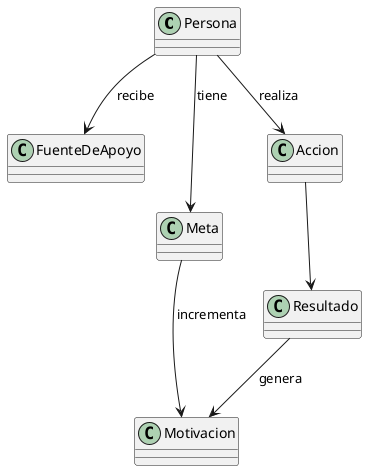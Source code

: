 @startuml

class Persona {
}

class FuenteDeApoyo {
}

class Meta {
}

class Motivacion {
}

class Accion {
}

class Resultado {
}

Persona --> FuenteDeApoyo : recibe
Persona --> Meta : tiene
Persona --> Accion : realiza
Accion --> Resultado 
Resultado --> Motivacion : genera
Meta --> Motivacion : incrementa

@enduml